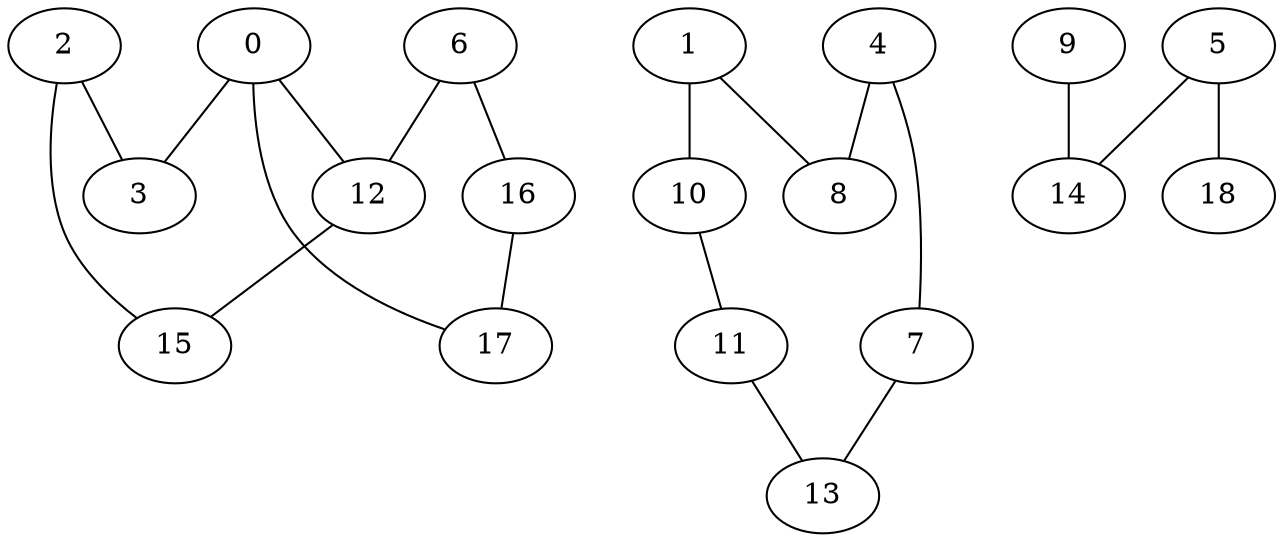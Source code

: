 graph "sampletest150-mod4_image21.bmp" {
	0	 [type=intersection,
		x=219,
		y=245];
	3	 [type=corner,
		x=215,
		y=258];
	0 -- 3	 [angle0="-1.27",
		frequency=1,
		type0=line];
	12	 [type=intersection,
		x=288,
		y=247];
	0 -- 12	 [angle0=".03",
		frequency=1,
		type0=line];
	17	 [type=corner,
		x=224,
		y=241];
	0 -- 17	 [angle0="-.67",
		frequency=1,
		type0=line];
	1	 [type=corner,
		x=388,
		y=469];
	8	 [type=corner,
		x=129,
		y=459];
	1 -- 8	 [angle0=".04",
		frequency=1,
		type0=line];
	10	 [type=corner,
		x=400,
		y=199];
	1 -- 10	 [angle0="-1.53",
		frequency=1,
		type0=line];
	2	 [type=corner,
		x=226,
		y=326];
	2 -- 3	 [angle0="1.41",
		frequency=1,
		type0=line];
	15	 [type=corner,
		x=308,
		y=327];
	2 -- 15	 [angle0=".01",
		frequency=1,
		type0=line];
	4	 [type=corner,
		x=139,
		y=212];
	7	 [type=corner,
		x=125,
		y=128];
	4 -- 7	 [angle0="1.41",
		frequency=1,
		type0=line];
	4 -- 8	 [angle0="-1.53",
		frequency=1,
		type0=line];
	5	 [type=corner,
		x=185,
		y=348];
	14	 [type=corner,
		x=330,
		y=370];
	5 -- 14	 [angle0=".15",
		frequency=1,
		type0=line];
	18	 [type=endpoint,
		x=210,
		y=140];
	5 -- 18	 [angle0="-1.45",
		frequency=1,
		type0=line];
	6	 [type=corner,
		x=310,
		y=178];
	6 -- 12	 [angle0="-1.26",
		frequency=1,
		type0=line];
	16	 [type=corner,
		x=222,
		y=182];
	6 -- 16	 [angle0="-.05",
		frequency=1,
		type0=line];
	13	 [type=corner,
		x=145,
		y=37];
	7 -- 13	 [angle0="-1.35",
		frequency=1,
		type0=line];
	9	 [type=endpoint,
		x=337,
		y=286];
	9 -- 14	 [angle0="-1.49",
		frequency=1,
		type0=line];
	11	 [type=corner,
		x=397,
		y=49];
	10 -- 11	 [angle0="1.55",
		frequency=1,
		type0=line];
	11 -- 13	 [angle0=".05",
		frequency=1,
		type0=line];
	12 -- 15	 [angle0="1.33",
		frequency=1,
		type0=line];
	16 -- 17	 [angle0="1.54",
		frequency=1,
		type0=line];
}
